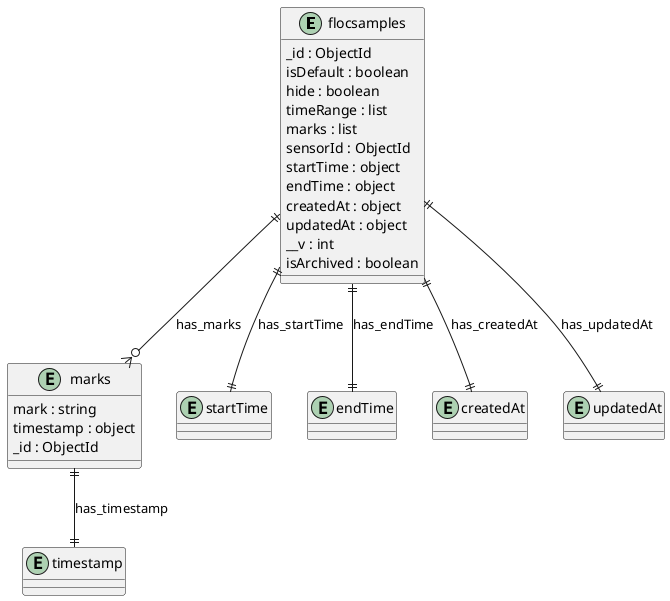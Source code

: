 @startuml flocsamples_Diagram

entity "flocsamples" as flocsamples {
  _id : ObjectId
  isDefault : boolean
  hide : boolean
  timeRange : list
  marks : list
  sensorId : ObjectId
  startTime : object
  endTime : object
  createdAt : object
  updatedAt : object
  __v : int
  isArchived : boolean
}

entity "marks" as marks {
  mark : string
  timestamp : object
  _id : ObjectId
}

entity "timestamp" as timestamp {
}

entity "startTime" as startTime {
}

entity "endTime" as endTime {
}

entity "createdAt" as createdAt {
}

entity "updatedAt" as updatedAt {
}

' // Relationships
flocsamples ||--o{ marks : has_marks
marks ||--|| timestamp : has_timestamp
flocsamples ||--|| startTime : has_startTime
flocsamples ||--|| endTime : has_endTime
flocsamples ||--|| createdAt : has_createdAt
flocsamples ||--|| updatedAt : has_updatedAt
@enduml